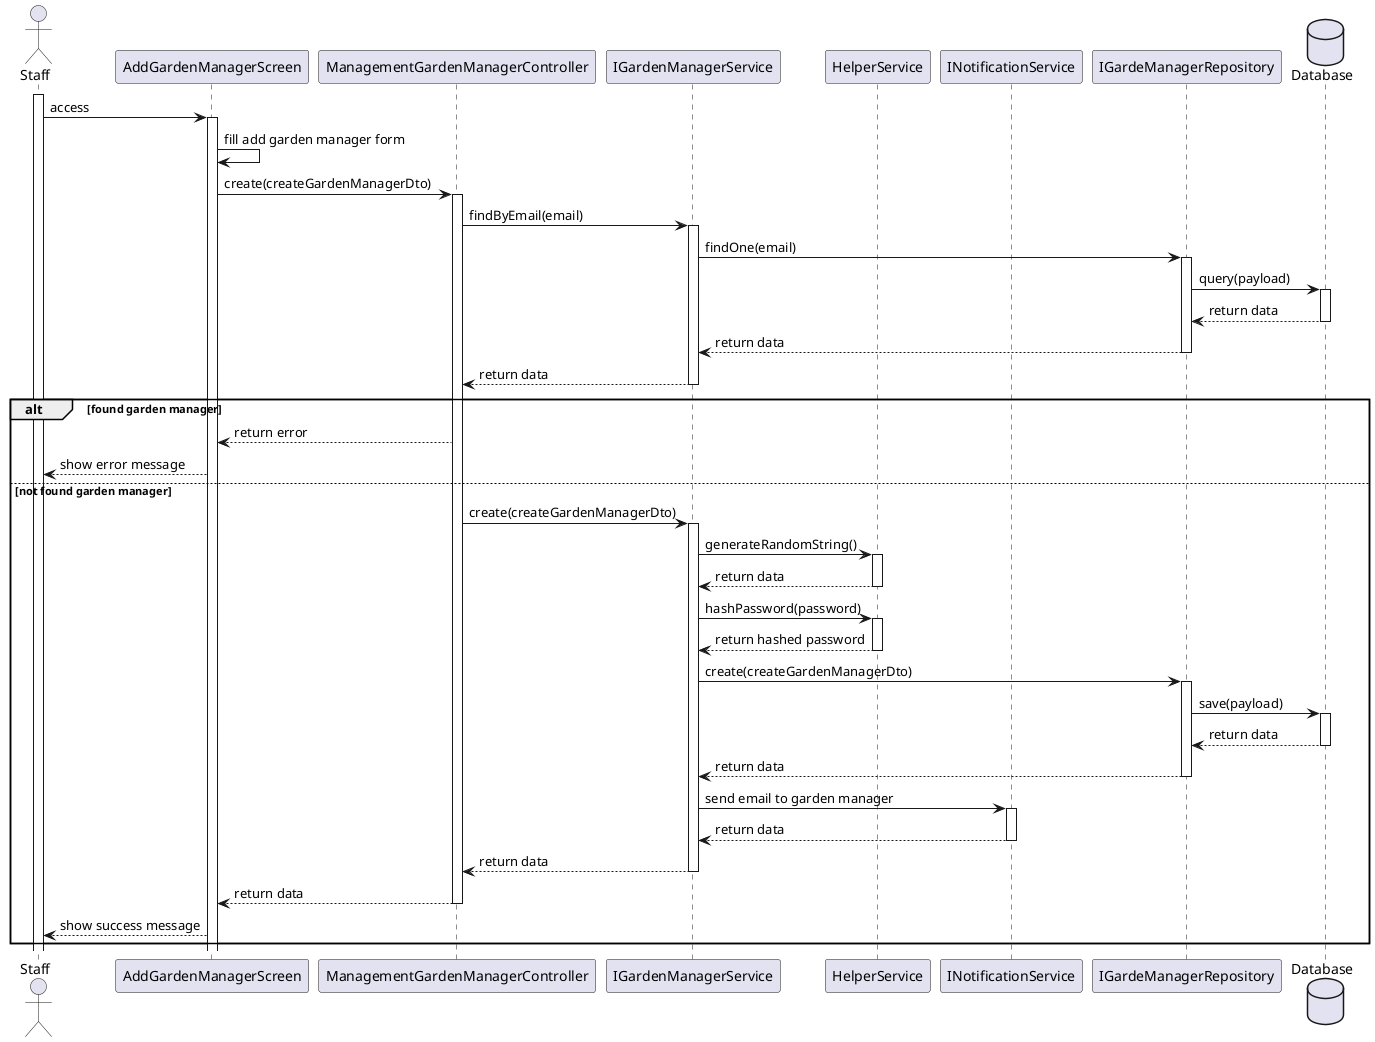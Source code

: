 @startuml

actor Staff
participant AddGardenManagerScreen
participant ManagementGardenManagerController
participant IGardenManagerService
participant HelperService
participant INotificationService
participant IGardeManagerRepository
database Database

activate Staff
Staff -> AddGardenManagerScreen: access
activate AddGardenManagerScreen
AddGardenManagerScreen -> AddGardenManagerScreen: fill add garden manager form
AddGardenManagerScreen -> ManagementGardenManagerController: create(createGardenManagerDto)
activate ManagementGardenManagerController
ManagementGardenManagerController -> IGardenManagerService: findByEmail(email)
activate IGardenManagerService
IGardenManagerService -> IGardeManagerRepository: findOne(email)
activate IGardeManagerRepository
IGardeManagerRepository -> Database: query(payload)
activate Database
Database --> IGardeManagerRepository: return data
deactivate Database
IGardeManagerRepository --> IGardenManagerService: return data
deactivate IGardeManagerRepository
IGardenManagerService --> ManagementGardenManagerController: return data
deactivate IGardenManagerService
alt found garden manager
    ManagementGardenManagerController --> AddGardenManagerScreen: return error
    AddGardenManagerScreen --> Staff: show error message
else not found garden manager
    ManagementGardenManagerController -> IGardenManagerService: create(createGardenManagerDto)
    activate IGardenManagerService
    IGardenManagerService -> HelperService: generateRandomString()
    activate HelperService
    HelperService --> IGardenManagerService: return data
    deactivate HelperService
    IGardenManagerService -> HelperService: hashPassword(password)
    activate HelperService
    HelperService --> IGardenManagerService: return hashed password
    deactivate HelperService
    IGardenManagerService -> IGardeManagerRepository: create(createGardenManagerDto)
    activate IGardeManagerRepository
    IGardeManagerRepository -> Database: save(payload)
    activate Database
    Database --> IGardeManagerRepository: return data
    deactivate Database
    IGardeManagerRepository --> IGardenManagerService: return data
    deactivate IGardeManagerRepository
    IGardenManagerService -> INotificationService: send email to garden manager
    activate INotificationService
    INotificationService --> IGardenManagerService: return data
    deactivate INotificationService
    IGardenManagerService --> ManagementGardenManagerController: return data
    deactivate IGardenManagerService
    ManagementGardenManagerController --> AddGardenManagerScreen: return data
    deactivate ManagementGardenManagerController
    AddGardenManagerScreen --> Staff: show success message
end


@enduml